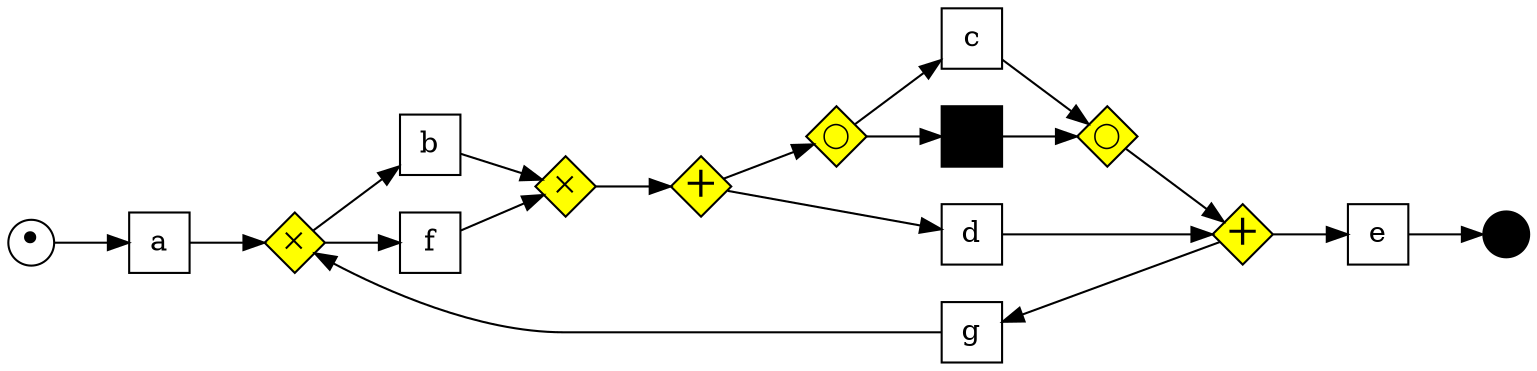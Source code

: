 digraph G {
  rankdir=LR;
  subgraph place {
    node [shape=circle,fixedsize=true,label="",height=.3,width=.3];
    in [label="&bull;", fontsize=20];
    out [style=filled,fillcolor=black];
  }
  subgraph xorgate {
    node [shape=diamond,fixedsize=true,width=.4,height=.4,label=<&#x2715;>,fontsize=12,style=filled,fillcolor=yellow]
    x1; x2;
  }
  subgraph andgate {
    node [shape=diamond,fixedsize=true,width=.4,height=.4 label=<&#43;>,fontsize=20,style=filled,fillcolor=yellow]
    a1; a2;
  }
  subgraph optgate {
    node [shape=diamond,fixedsize=true,width=.4,height=.4,label=<&#9711;>,fontsize=12,style=filled,fillcolor=yellow]
    o1; o2;
  }
  subgraph transitions {
    node [shape=rect,height=0.4,width=.4];
    a; b; c; d; e; f; g;
  }
  subgraph skip {
    node [shape=rect,label="",height=0.4,width=.4,style=filled,fillcolor=black];
    s1;
  }

  # align horizontally
  {edge [weight=1]; a;g;e}

  in->a->x1;
  x1->f->x2;
  x1->b->x2;
  x2->a1;
  a1->o1;
  o2->a2;
  a1->d->a2;
  o1->c->o2;
  o1->s1->o2;
  a2->e;
  a2->g->x1
  e->out;
  # align vertically
  {rank=same; d;c,s1,g}
  {rank=same; b;f}
}
